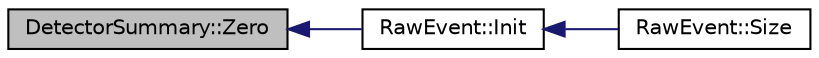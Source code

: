digraph "DetectorSummary::Zero"
{
  edge [fontname="Helvetica",fontsize="10",labelfontname="Helvetica",labelfontsize="10"];
  node [fontname="Helvetica",fontsize="10",shape=record];
  rankdir="LR";
  Node1 [label="DetectorSummary::Zero",height=0.2,width=0.4,color="black", fillcolor="grey75", style="filled", fontcolor="black"];
  Node1 -> Node2 [dir="back",color="midnightblue",fontsize="10",style="solid",fontname="Helvetica"];
  Node2 [label="RawEvent::Init",height=0.2,width=0.4,color="black", fillcolor="white", style="filled",URL="$dc/d32/class_raw_event.html#a49bbee9c3105c226d9dd437a25680053",tooltip="Raw event initialization and set the rawevent detector summary map with the passed argument..."];
  Node2 -> Node3 [dir="back",color="midnightblue",fontsize="10",style="solid",fontname="Helvetica"];
  Node3 [label="RawEvent::Size",height=0.2,width=0.4,color="black", fillcolor="white", style="filled",URL="$dc/d32/class_raw_event.html#ac200a57d1893558529dda799dc59db78"];
}
